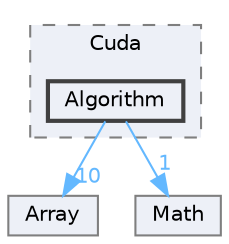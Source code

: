 digraph "E:/Peridyno/peridyno/src/Core/Backend/Cuda/Algorithm"
{
 // LATEX_PDF_SIZE
  bgcolor="transparent";
  edge [fontname=Helvetica,fontsize=10,labelfontname=Helvetica,labelfontsize=10];
  node [fontname=Helvetica,fontsize=10,shape=box,height=0.2,width=0.4];
  compound=true
  subgraph clusterdir_0d053c044c82ec61f0e4f43f75d35933 {
    graph [ bgcolor="#edf0f7", pencolor="grey50", label="Cuda", fontname=Helvetica,fontsize=10 style="filled,dashed", URL="dir_0d053c044c82ec61f0e4f43f75d35933.html",tooltip=""]
  dir_58f75a9a595ed0f63b9f9787830f7f3f [label="Algorithm", fillcolor="#edf0f7", color="grey25", style="filled,bold", URL="dir_58f75a9a595ed0f63b9f9787830f7f3f.html",tooltip=""];
  }
  dir_3ed50885de46c214e2e0b60d8863b31f [label="Array", fillcolor="#edf0f7", color="grey50", style="filled", URL="dir_3ed50885de46c214e2e0b60d8863b31f.html",tooltip=""];
  dir_eaa75513d8ee2916f34f487eb64bf4e1 [label="Math", fillcolor="#edf0f7", color="grey50", style="filled", URL="dir_eaa75513d8ee2916f34f487eb64bf4e1.html",tooltip=""];
  dir_58f75a9a595ed0f63b9f9787830f7f3f->dir_3ed50885de46c214e2e0b60d8863b31f [headlabel="10", labeldistance=1.5 headhref="dir_000001_000002.html" href="dir_000001_000002.html" color="steelblue1" fontcolor="steelblue1"];
  dir_58f75a9a595ed0f63b9f9787830f7f3f->dir_eaa75513d8ee2916f34f487eb64bf4e1 [headlabel="1", labeldistance=1.5 headhref="dir_000001_000035.html" href="dir_000001_000035.html" color="steelblue1" fontcolor="steelblue1"];
}
